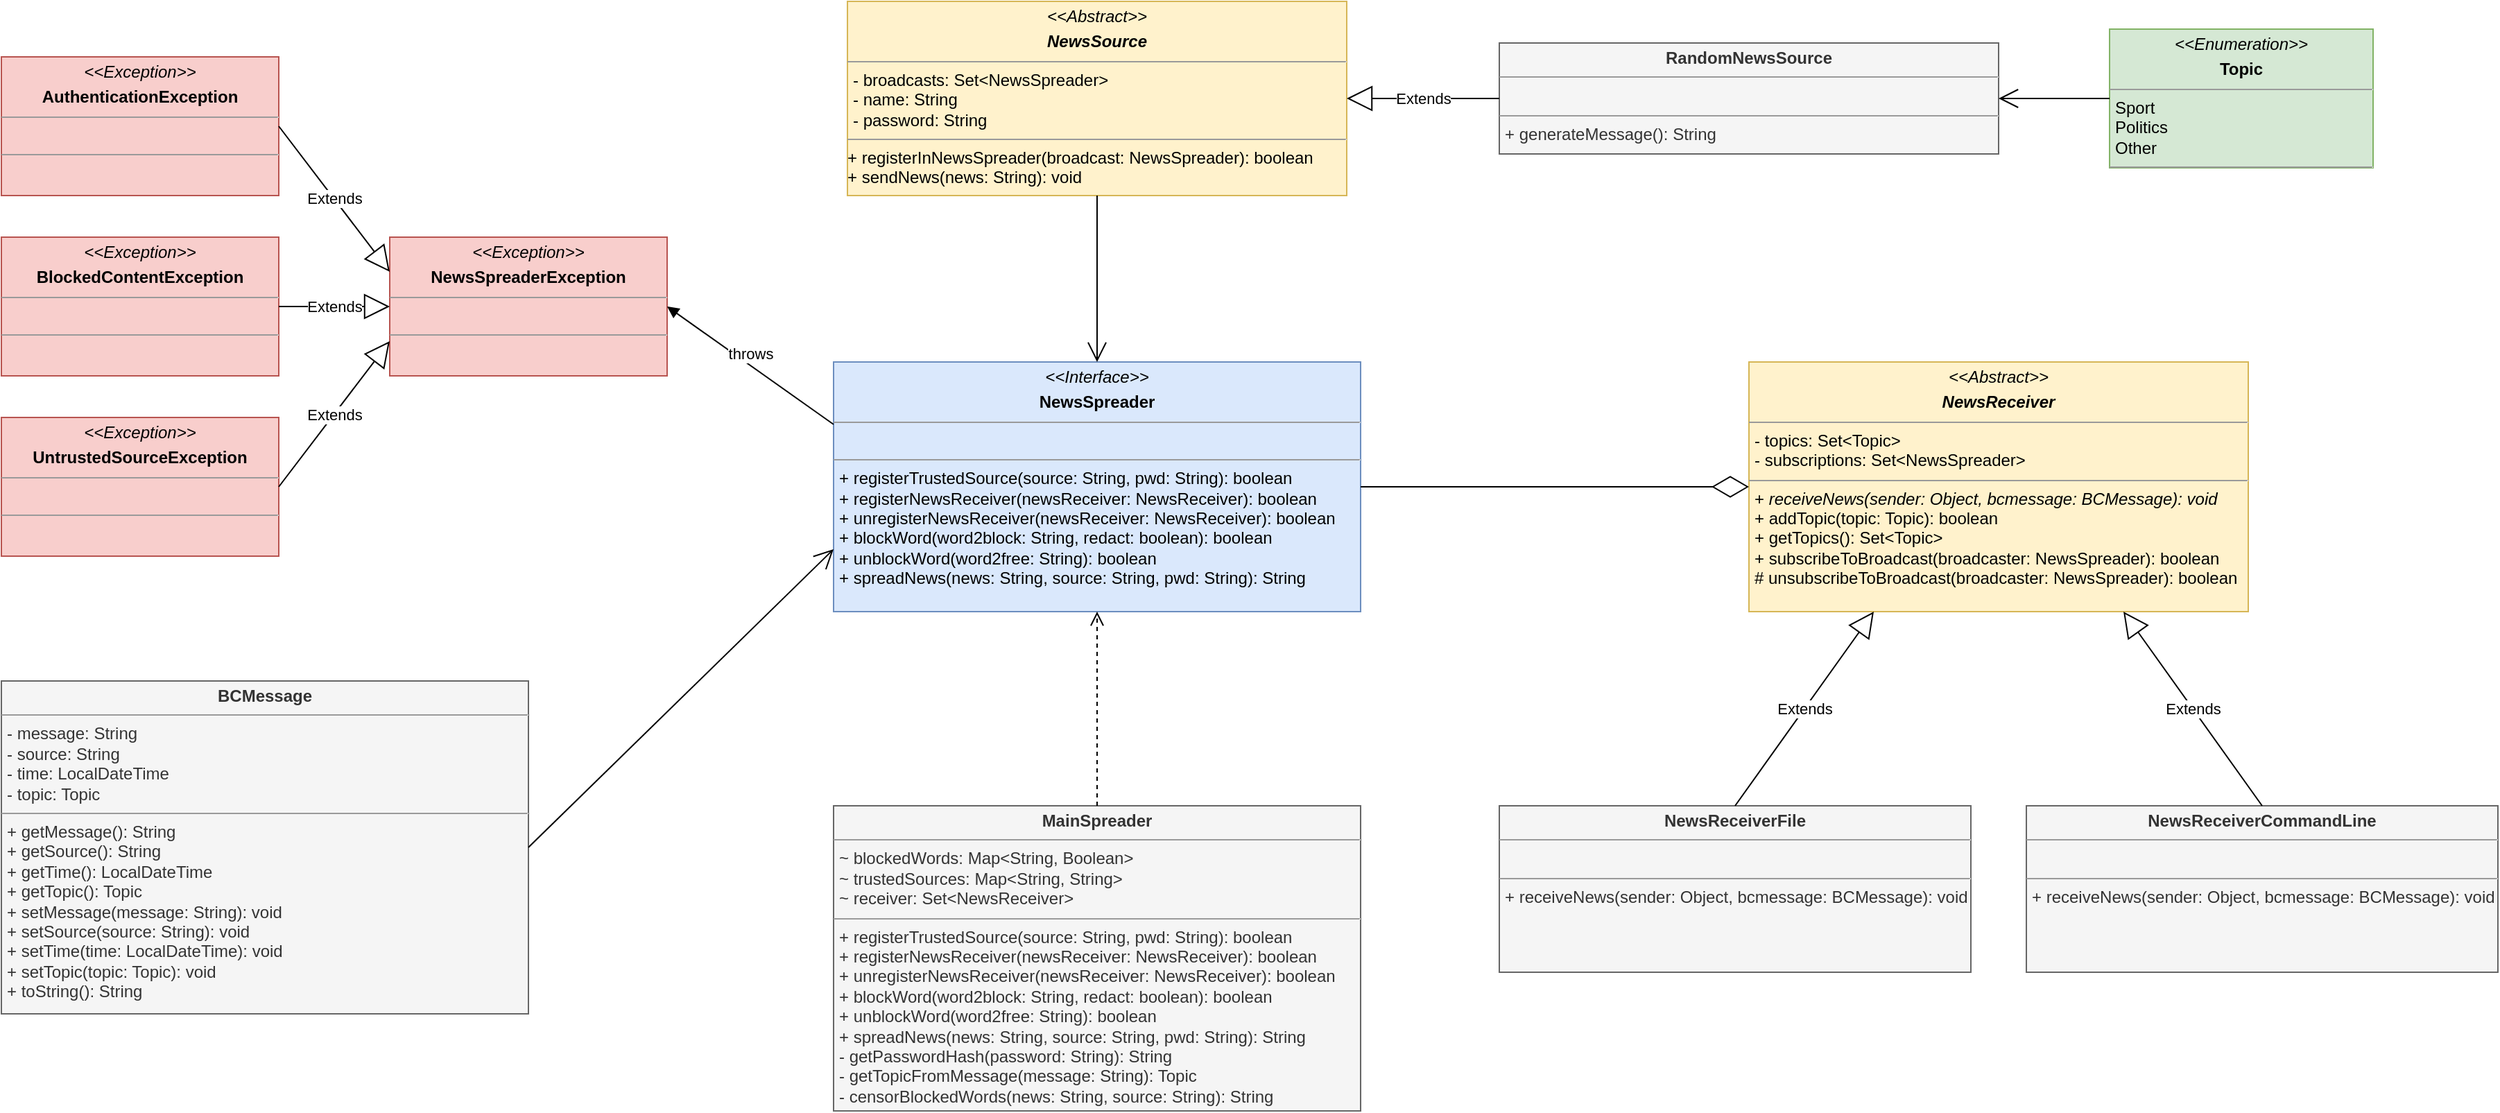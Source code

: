 <mxfile version="20.6.2" type="device"><diagram id="YLEiXNRgzwONIE2rTt8W" name="Seite-1"><mxGraphModel dx="2946" dy="1577" grid="1" gridSize="10" guides="1" tooltips="1" connect="1" arrows="1" fold="1" page="1" pageScale="1" pageWidth="3300" pageHeight="2339" math="0" shadow="0"><root><mxCell id="0"/><mxCell id="1" parent="0"/><mxCell id="IaPTf204jNRmX0KD7EbP-3" value="&lt;p style=&quot;margin:0px;margin-top:4px;text-align:center;&quot;&gt;&lt;i&gt;&amp;lt;&amp;lt;Exception&amp;gt;&amp;gt;&lt;/i&gt;&lt;/p&gt;&lt;p style=&quot;margin:0px;margin-top:4px;text-align:center;&quot;&gt;&lt;b&gt;NewsSpreaderException&lt;/b&gt;&lt;br&gt;&lt;/p&gt;&lt;hr size=&quot;1&quot;&gt;&lt;p style=&quot;margin:0px;margin-left:4px;&quot;&gt;&lt;br&gt;&lt;/p&gt;&lt;hr size=&quot;1&quot;&gt;&lt;p style=&quot;margin:0px;margin-left:4px;&quot;&gt;&lt;br&gt;&lt;/p&gt;" style="verticalAlign=top;align=left;overflow=fill;fontSize=12;fontFamily=Helvetica;html=1;fillColor=#f8cecc;strokeColor=#b85450;" parent="1" vertex="1"><mxGeometry x="480" y="560" width="200" height="100" as="geometry"/></mxCell><mxCell id="IaPTf204jNRmX0KD7EbP-4" value="&lt;p style=&quot;margin:0px;margin-top:4px;text-align:center;&quot;&gt;&lt;i&gt;&amp;lt;&amp;lt;Exception&amp;gt;&amp;gt;&lt;/i&gt;&lt;/p&gt;&lt;p style=&quot;margin:0px;margin-top:4px;text-align:center;&quot;&gt;&lt;b&gt;AuthenticationException&lt;/b&gt;&lt;br&gt;&lt;/p&gt;&lt;hr size=&quot;1&quot;&gt;&lt;p style=&quot;margin:0px;margin-left:4px;&quot;&gt;&lt;br&gt;&lt;/p&gt;&lt;hr size=&quot;1&quot;&gt;&lt;p style=&quot;margin:0px;margin-left:4px;&quot;&gt;&lt;br&gt;&lt;/p&gt;" style="verticalAlign=top;align=left;overflow=fill;fontSize=12;fontFamily=Helvetica;html=1;fillColor=#f8cecc;strokeColor=#b85450;" parent="1" vertex="1"><mxGeometry x="200" y="430" width="200" height="100" as="geometry"/></mxCell><mxCell id="IaPTf204jNRmX0KD7EbP-5" value="&lt;p style=&quot;margin:0px;margin-top:4px;text-align:center;&quot;&gt;&lt;i&gt;&amp;lt;&amp;lt;Exception&amp;gt;&amp;gt;&lt;/i&gt;&lt;/p&gt;&lt;p style=&quot;margin:0px;margin-top:4px;text-align:center;&quot;&gt;&lt;b&gt;BlockedContentException&lt;/b&gt;&lt;br&gt;&lt;/p&gt;&lt;hr size=&quot;1&quot;&gt;&lt;p style=&quot;margin:0px;margin-left:4px;&quot;&gt;&lt;br&gt;&lt;/p&gt;&lt;hr size=&quot;1&quot;&gt;&lt;p style=&quot;margin:0px;margin-left:4px;&quot;&gt;&lt;br&gt;&lt;/p&gt;" style="verticalAlign=top;align=left;overflow=fill;fontSize=12;fontFamily=Helvetica;html=1;fillColor=#f8cecc;strokeColor=#b85450;" parent="1" vertex="1"><mxGeometry x="200" y="560" width="200" height="100" as="geometry"/></mxCell><mxCell id="IaPTf204jNRmX0KD7EbP-6" value="&lt;p style=&quot;margin:0px;margin-top:4px;text-align:center;&quot;&gt;&lt;i&gt;&amp;lt;&amp;lt;Exception&amp;gt;&amp;gt;&lt;/i&gt;&lt;/p&gt;&lt;p style=&quot;margin:0px;margin-top:4px;text-align:center;&quot;&gt;&lt;b&gt;UntrustedSourceException&lt;/b&gt;&lt;br&gt;&lt;/p&gt;&lt;hr size=&quot;1&quot;&gt;&lt;p style=&quot;margin:0px;margin-left:4px;&quot;&gt;&lt;br&gt;&lt;/p&gt;&lt;hr size=&quot;1&quot;&gt;&lt;p style=&quot;margin:0px;margin-left:4px;&quot;&gt;&lt;br&gt;&lt;/p&gt;" style="verticalAlign=top;align=left;overflow=fill;fontSize=12;fontFamily=Helvetica;html=1;fillColor=#f8cecc;strokeColor=#b85450;" parent="1" vertex="1"><mxGeometry x="200" y="690" width="200" height="100" as="geometry"/></mxCell><mxCell id="IaPTf204jNRmX0KD7EbP-7" value="Extends" style="endArrow=block;endSize=16;endFill=0;html=1;rounded=0;exitX=1;exitY=0.5;exitDx=0;exitDy=0;entryX=0;entryY=0.25;entryDx=0;entryDy=0;" parent="1" source="IaPTf204jNRmX0KD7EbP-4" target="IaPTf204jNRmX0KD7EbP-3" edge="1"><mxGeometry width="160" relative="1" as="geometry"><mxPoint x="310" y="950" as="sourcePoint"/><mxPoint x="470" y="950" as="targetPoint"/></mxGeometry></mxCell><mxCell id="IaPTf204jNRmX0KD7EbP-8" value="Extends" style="endArrow=block;endSize=16;endFill=0;html=1;rounded=0;exitX=1;exitY=0.5;exitDx=0;exitDy=0;entryX=0;entryY=0.75;entryDx=0;entryDy=0;" parent="1" source="IaPTf204jNRmX0KD7EbP-6" target="IaPTf204jNRmX0KD7EbP-3" edge="1"><mxGeometry width="160" relative="1" as="geometry"><mxPoint x="300" y="1000" as="sourcePoint"/><mxPoint x="490" y="940" as="targetPoint"/></mxGeometry></mxCell><mxCell id="IaPTf204jNRmX0KD7EbP-9" value="Extends" style="endArrow=block;endSize=16;endFill=0;html=1;rounded=0;exitX=1;exitY=0.5;exitDx=0;exitDy=0;entryX=0;entryY=0.5;entryDx=0;entryDy=0;" parent="1" source="IaPTf204jNRmX0KD7EbP-5" target="IaPTf204jNRmX0KD7EbP-3" edge="1"><mxGeometry width="160" relative="1" as="geometry"><mxPoint x="780.0" y="1000" as="sourcePoint"/><mxPoint x="590" y="940" as="targetPoint"/></mxGeometry></mxCell><mxCell id="IaPTf204jNRmX0KD7EbP-10" value="&lt;p style=&quot;margin:0px;margin-top:4px;text-align:center;&quot;&gt;&lt;i&gt;&amp;lt;&amp;lt;Abstract&amp;gt;&amp;gt;&lt;br&gt;&lt;/i&gt;&lt;/p&gt;&lt;p style=&quot;margin:0px;margin-top:4px;text-align:center;&quot;&gt;&lt;i&gt;&lt;b&gt;NewsReceiver&lt;/b&gt;&lt;br&gt;&lt;/i&gt;&lt;/p&gt;&lt;hr size=&quot;1&quot;&gt;&lt;p style=&quot;margin:0px;margin-left:4px;&quot;&gt;- topics: Set&amp;lt;Topic&amp;gt;&lt;/p&gt;&lt;p style=&quot;margin:0px;margin-left:4px;&quot;&gt;- subscriptions: Set&amp;lt;NewsSpreader&amp;gt;&lt;br&gt;&lt;/p&gt;&lt;hr size=&quot;1&quot;&gt;&lt;p style=&quot;margin:0px;margin-left:4px;&quot;&gt;+ &lt;i&gt;receiveNews(sender: Object, bcmessage: BCMessage): void&lt;br&gt;&lt;/i&gt;&lt;/p&gt;&lt;p style=&quot;margin:0px;margin-left:4px;&quot;&gt;+ addTopic(topic: Topic): boolean&lt;/p&gt;&lt;p style=&quot;margin:0px;margin-left:4px;&quot;&gt;+ getTopics(): Set&amp;lt;Topic&amp;gt;&lt;/p&gt;&lt;p style=&quot;margin:0px;margin-left:4px;&quot;&gt;+ subscribeToBroadcast(broadcaster: NewsSpreader): boolean&lt;/p&gt;&lt;p style=&quot;margin:0px;margin-left:4px;&quot;&gt;# unsubscribeToBroadcast(broadcaster: NewsSpreader): boolean&lt;br&gt;&lt;/p&gt;" style="verticalAlign=top;align=left;overflow=fill;fontSize=12;fontFamily=Helvetica;html=1;fillColor=#fff2cc;strokeColor=#d6b656;" parent="1" vertex="1"><mxGeometry x="1460" y="650" width="360" height="180" as="geometry"/></mxCell><mxCell id="IaPTf204jNRmX0KD7EbP-11" value="&lt;p style=&quot;margin:0px;margin-top:4px;text-align:center;&quot;&gt;&lt;b&gt;NewsReceiverFile&lt;/b&gt;&lt;/p&gt;&lt;hr size=&quot;1&quot;&gt;&lt;p style=&quot;margin:0px;margin-left:4px;&quot;&gt;&lt;br&gt;&lt;/p&gt;&lt;hr size=&quot;1&quot;&gt;&lt;p style=&quot;margin:0px;margin-left:4px;&quot;&gt;+ receiveNews(sender: Object, bcmessage: BCMessage): void&lt;br&gt;&lt;/p&gt;" style="verticalAlign=top;align=left;overflow=fill;fontSize=12;fontFamily=Helvetica;html=1;fillColor=#f5f5f5;fontColor=#333333;strokeColor=#666666;" parent="1" vertex="1"><mxGeometry x="1280" y="970" width="340" height="120" as="geometry"/></mxCell><mxCell id="IaPTf204jNRmX0KD7EbP-12" value="Extends" style="endArrow=block;endSize=16;endFill=0;html=1;rounded=0;exitX=0.5;exitY=0;exitDx=0;exitDy=0;entryX=0.25;entryY=1;entryDx=0;entryDy=0;" parent="1" source="IaPTf204jNRmX0KD7EbP-11" target="IaPTf204jNRmX0KD7EbP-10" edge="1"><mxGeometry width="160" relative="1" as="geometry"><mxPoint x="1190" y="960" as="sourcePoint"/><mxPoint x="1000" y="880" as="targetPoint"/></mxGeometry></mxCell><mxCell id="IaPTf204jNRmX0KD7EbP-13" value="&lt;p style=&quot;margin:0px;margin-top:4px;text-align:center;&quot;&gt;&lt;b&gt;NewsReceiverCommandLine&lt;/b&gt;&lt;/p&gt;&lt;hr size=&quot;1&quot;&gt;&lt;p style=&quot;margin:0px;margin-left:4px;&quot;&gt;&lt;br&gt;&lt;/p&gt;&lt;hr size=&quot;1&quot;&gt;&lt;p style=&quot;margin:0px;margin-left:4px;&quot;&gt;+ receiveNews(sender: Object, bcmessage: BCMessage): void&lt;br&gt;&lt;/p&gt;" style="verticalAlign=top;align=left;overflow=fill;fontSize=12;fontFamily=Helvetica;html=1;fillColor=#f5f5f5;fontColor=#333333;strokeColor=#666666;" parent="1" vertex="1"><mxGeometry x="1660" y="970" width="340" height="120" as="geometry"/></mxCell><mxCell id="IaPTf204jNRmX0KD7EbP-14" value="Extends" style="endArrow=block;endSize=16;endFill=0;html=1;rounded=0;exitX=0.5;exitY=0;exitDx=0;exitDy=0;entryX=0.75;entryY=1;entryDx=0;entryDy=0;" parent="1" source="IaPTf204jNRmX0KD7EbP-13" target="IaPTf204jNRmX0KD7EbP-10" edge="1"><mxGeometry width="160" relative="1" as="geometry"><mxPoint x="740" y="260" as="sourcePoint"/><mxPoint x="855" y="330" as="targetPoint"/></mxGeometry></mxCell><mxCell id="IaPTf204jNRmX0KD7EbP-15" value="&lt;p style=&quot;margin:0px;margin-top:4px;text-align:center;&quot;&gt;&lt;i&gt;&amp;lt;&amp;lt;Interface&amp;gt;&amp;gt;&lt;/i&gt;&lt;/p&gt;&lt;p style=&quot;margin:0px;margin-top:4px;text-align:center;&quot;&gt;&lt;b&gt;NewsSpreader&lt;/b&gt;&lt;br&gt;&lt;/p&gt;&lt;hr size=&quot;1&quot;&gt;&lt;p style=&quot;margin:0px;margin-left:4px;&quot;&gt;&lt;br&gt;&lt;/p&gt;&lt;hr size=&quot;1&quot;&gt;&lt;p style=&quot;margin:0px;margin-left:4px;&quot;&gt;+ registerTrustedSource(source: String, pwd: String): boolean&lt;br&gt;&lt;/p&gt;&lt;p style=&quot;margin:0px;margin-left:4px;&quot;&gt;+ registerNewsReceiver(newsReceiver: NewsReceiver): boolean&lt;br&gt;&lt;/p&gt;&lt;p style=&quot;margin:0px;margin-left:4px;&quot;&gt;+ &lt;span class=&quot;pl-en&quot;&gt;&lt;span data-hydro-click-hmac=&quot;a3dc86714ea401ddf6a93ef45a2dc819f63d2506687641765a4083d3095e6c08&quot; data-hydro-click=&quot;{&amp;quot;event_type&amp;quot;:&amp;quot;code_navigation.click_on_symbol&amp;quot;,&amp;quot;payload&amp;quot;:{&amp;quot;action&amp;quot;:&amp;quot;click_on_symbol&amp;quot;,&amp;quot;repository_id&amp;quot;:570232512,&amp;quot;ref&amp;quot;:&amp;quot;main&amp;quot;,&amp;quot;language&amp;quot;:&amp;quot;Java&amp;quot;,&amp;quot;backend&amp;quot;:&amp;quot;ALEPH_FUZZY&amp;quot;,&amp;quot;code_nav_context&amp;quot;:&amp;quot;BLOB_VIEW&amp;quot;,&amp;quot;retry_backend&amp;quot;:&amp;quot;&amp;quot;,&amp;quot;cross_repo_results_included&amp;quot;:&amp;quot;CROSS_REPO_ENABLED&amp;quot;,&amp;quot;in_repo_result_count&amp;quot;:2,&amp;quot;cross_repo_result_count&amp;quot;:0,&amp;quot;originating_url&amp;quot;:&amp;quot;https://github.com/sweng-plus/a6-res-sew22-s1086240_s1054335/find-definition?q=unregisterNewsReceiver&amp;amp;blob_path=src%2Fmain%2Fjava%2Fobserver%2FNewsSpreader.java&amp;amp;ref=main&amp;amp;language=Java&amp;amp;row=29&amp;amp;col=16&amp;amp;code_nav_context=BLOB_VIEW&amp;quot;,&amp;quot;user_id&amp;quot;:63867211}}&quot; class=&quot;pl-token&quot;&gt;unregisterNewsReceiver&lt;/span&gt;&lt;/span&gt;(newsReceiver: NewsReceiver): boolean&lt;/p&gt;&lt;p style=&quot;margin:0px;margin-left:4px;&quot;&gt;+ blockWord(word2block: String, redact: boolean): boolean&lt;/p&gt;&lt;p style=&quot;margin:0px;margin-left:4px;&quot;&gt;+ unblockWord(word2free: String): boolean&lt;/p&gt;&lt;p style=&quot;margin:0px;margin-left:4px;&quot;&gt;+ spreadNews(news: String, source: String, pwd: String): String&lt;br&gt;&lt;/p&gt;" style="verticalAlign=top;align=left;overflow=fill;fontSize=12;fontFamily=Helvetica;html=1;fillColor=#dae8fc;strokeColor=#6c8ebf;" parent="1" vertex="1"><mxGeometry x="800" y="650" width="380" height="180" as="geometry"/></mxCell><mxCell id="IaPTf204jNRmX0KD7EbP-16" value="&lt;p style=&quot;margin:0px;margin-top:4px;text-align:center;&quot;&gt;&lt;b&gt;MainSpreader&lt;/b&gt;&lt;/p&gt;&lt;hr size=&quot;1&quot;&gt;&lt;p style=&quot;margin:0px;margin-left:4px;&quot;&gt;~ blockedWords: Map&amp;lt;String, Boolean&amp;gt;&lt;/p&gt;&lt;p style=&quot;margin:0px;margin-left:4px;&quot;&gt;~ trustedSources: Map&amp;lt;String, String&amp;gt;&lt;/p&gt;&lt;p style=&quot;margin:0px;margin-left:4px;&quot;&gt;~ receiver: Set&amp;lt;NewsReceiver&amp;gt;&lt;br&gt;&lt;/p&gt;&lt;hr size=&quot;1&quot;&gt;&lt;p style=&quot;margin:0px;margin-left:4px;&quot;&gt;+ registerTrustedSource(source: String, pwd: String): boolean&lt;/p&gt;&lt;p style=&quot;margin:0px;margin-left:4px;&quot;&gt;+ registerNewsReceiver(newsReceiver: NewsReceiver): boolean&lt;br&gt;&lt;/p&gt;&lt;p style=&quot;margin:0px;margin-left:4px;&quot;&gt;+ &lt;span class=&quot;pl-en&quot;&gt;&lt;span data-hydro-click-hmac=&quot;a3dc86714ea401ddf6a93ef45a2dc819f63d2506687641765a4083d3095e6c08&quot; data-hydro-click=&quot;{&amp;quot;event_type&amp;quot;:&amp;quot;code_navigation.click_on_symbol&amp;quot;,&amp;quot;payload&amp;quot;:{&amp;quot;action&amp;quot;:&amp;quot;click_on_symbol&amp;quot;,&amp;quot;repository_id&amp;quot;:570232512,&amp;quot;ref&amp;quot;:&amp;quot;main&amp;quot;,&amp;quot;language&amp;quot;:&amp;quot;Java&amp;quot;,&amp;quot;backend&amp;quot;:&amp;quot;ALEPH_FUZZY&amp;quot;,&amp;quot;code_nav_context&amp;quot;:&amp;quot;BLOB_VIEW&amp;quot;,&amp;quot;retry_backend&amp;quot;:&amp;quot;&amp;quot;,&amp;quot;cross_repo_results_included&amp;quot;:&amp;quot;CROSS_REPO_ENABLED&amp;quot;,&amp;quot;in_repo_result_count&amp;quot;:2,&amp;quot;cross_repo_result_count&amp;quot;:0,&amp;quot;originating_url&amp;quot;:&amp;quot;https://github.com/sweng-plus/a6-res-sew22-s1086240_s1054335/find-definition?q=unregisterNewsReceiver&amp;amp;blob_path=src%2Fmain%2Fjava%2Fobserver%2FNewsSpreader.java&amp;amp;ref=main&amp;amp;language=Java&amp;amp;row=29&amp;amp;col=16&amp;amp;code_nav_context=BLOB_VIEW&amp;quot;,&amp;quot;user_id&amp;quot;:63867211}}&quot; class=&quot;pl-token&quot;&gt;unregisterNewsReceiver&lt;/span&gt;&lt;/span&gt;(newsReceiver: NewsReceiver): boolean&lt;/p&gt;&lt;p style=&quot;margin:0px;margin-left:4px;&quot;&gt;&lt;/p&gt;&lt;p style=&quot;margin:0px;margin-left:4px;&quot;&gt;+ blockWord(word2block: String, redact: boolean): boolean&lt;/p&gt;&lt;p style=&quot;margin:0px;margin-left:4px;&quot;&gt;+ unblockWord(word2free: String): boolean&lt;/p&gt;&lt;p style=&quot;margin:0px;margin-left:4px;&quot;&gt;&lt;/p&gt;&lt;p style=&quot;margin:0px;margin-left:4px;&quot;&gt;+ spreadNews(news: String, source: String, pwd: String): String&lt;/p&gt;&lt;p style=&quot;margin:0px;margin-left:4px;&quot;&gt;- getPasswordHash(password: String): String&lt;/p&gt;&lt;p style=&quot;margin:0px;margin-left:4px;&quot;&gt;- getTopicFromMessage(message: String): Topic&lt;/p&gt;&lt;p style=&quot;margin:0px;margin-left:4px;&quot;&gt;- censorBlockedWords(news: String, source: String): String&lt;br&gt;&lt;/p&gt;" style="verticalAlign=top;align=left;overflow=fill;fontSize=12;fontFamily=Helvetica;html=1;fillColor=#f5f5f5;fontColor=#333333;strokeColor=#666666;" parent="1" vertex="1"><mxGeometry x="800" y="970" width="380" height="220" as="geometry"/></mxCell><mxCell id="IaPTf204jNRmX0KD7EbP-19" value="" style="html=1;verticalAlign=bottom;endArrow=open;dashed=1;endSize=8;rounded=0;exitX=0.5;exitY=0;exitDx=0;exitDy=0;entryX=0.5;entryY=1;entryDx=0;entryDy=0;" parent="1" source="IaPTf204jNRmX0KD7EbP-16" target="IaPTf204jNRmX0KD7EbP-15" edge="1"><mxGeometry relative="1" as="geometry"><mxPoint x="1388" y="860" as="sourcePoint"/><mxPoint x="1308" y="860" as="targetPoint"/></mxGeometry></mxCell><mxCell id="IaPTf204jNRmX0KD7EbP-20" value="&lt;p style=&quot;margin:0px;margin-top:4px;text-align:center;&quot;&gt;&lt;i&gt;&amp;lt;&amp;lt;Enumeration&amp;gt;&amp;gt;&lt;/i&gt;&lt;b&gt;&lt;br&gt;&lt;/b&gt;&lt;/p&gt;&lt;p style=&quot;margin:0px;margin-top:4px;text-align:center;&quot;&gt;&lt;b&gt;Topic&lt;/b&gt;&lt;br&gt;&lt;b&gt;&lt;/b&gt;&lt;/p&gt;&lt;hr size=&quot;1&quot;&gt;&lt;p style=&quot;margin:0px;margin-left:4px;&quot;&gt;Sport&lt;/p&gt;&lt;p style=&quot;margin:0px;margin-left:4px;&quot;&gt;Politics&lt;/p&gt;&lt;p style=&quot;margin:0px;margin-left:4px;&quot;&gt;Other&lt;br&gt;&lt;/p&gt;&lt;hr size=&quot;1&quot;&gt;" style="verticalAlign=top;align=left;overflow=fill;fontSize=12;fontFamily=Helvetica;html=1;fillColor=#d5e8d4;strokeColor=#82b366;" parent="1" vertex="1"><mxGeometry x="1720" y="410" width="190" height="100" as="geometry"/></mxCell><mxCell id="IaPTf204jNRmX0KD7EbP-21" value="&lt;p style=&quot;margin:0px;margin-top:4px;text-align:center;&quot;&gt;&lt;b&gt;BCMessage&lt;/b&gt;&lt;/p&gt;&lt;hr size=&quot;1&quot;&gt;&lt;p style=&quot;margin:0px;margin-left:4px;&quot;&gt;- message: String&lt;/p&gt;&lt;p style=&quot;margin:0px;margin-left:4px;&quot;&gt;- source: String&lt;/p&gt;&lt;p style=&quot;margin:0px;margin-left:4px;&quot;&gt;- time: LocalDateTime&lt;/p&gt;&lt;p style=&quot;margin:0px;margin-left:4px;&quot;&gt;- topic: Topic&lt;br&gt;&lt;/p&gt;&lt;hr size=&quot;1&quot;&gt;&lt;p style=&quot;margin:0px;margin-left:4px;&quot;&gt;+ getMessage(): String&lt;/p&gt;&lt;p style=&quot;margin:0px;margin-left:4px;&quot;&gt;+ getSource(): String&lt;/p&gt;&lt;p style=&quot;margin:0px;margin-left:4px;&quot;&gt;+ getTime(): LocalDateTime&lt;/p&gt;&lt;p style=&quot;margin:0px;margin-left:4px;&quot;&gt;+ getTopic(): Topic&lt;/p&gt;&lt;p style=&quot;margin:0px;margin-left:4px;&quot;&gt;+ setMessage(message: String): void&lt;/p&gt;&lt;p style=&quot;margin:0px;margin-left:4px;&quot;&gt;+ setSource(source: String): void&lt;/p&gt;&lt;p style=&quot;margin:0px;margin-left:4px;&quot;&gt;+ setTime(time: LocalDateTime): void&lt;/p&gt;&lt;p style=&quot;margin:0px;margin-left:4px;&quot;&gt;+ setTopic(topic: Topic): void&lt;/p&gt;&lt;p style=&quot;margin:0px;margin-left:4px;&quot;&gt;+ toString(): String&lt;br&gt;&lt;/p&gt;" style="verticalAlign=top;align=left;overflow=fill;fontSize=12;fontFamily=Helvetica;html=1;fillColor=#f5f5f5;fontColor=#333333;strokeColor=#666666;" parent="1" vertex="1"><mxGeometry x="200" y="880" width="380" height="240" as="geometry"/></mxCell><mxCell id="IaPTf204jNRmX0KD7EbP-22" value="&lt;p style=&quot;margin:0px;margin-top:4px;text-align:center;&quot;&gt;&lt;i&gt;&amp;lt;&amp;lt;Abstract&amp;gt;&amp;gt;&lt;br&gt;&lt;/i&gt;&lt;/p&gt;&lt;p style=&quot;margin:0px;margin-top:4px;text-align:center;&quot;&gt;&lt;i&gt;&lt;b&gt;NewsSource&lt;/b&gt;&lt;br&gt;&lt;/i&gt;&lt;/p&gt;&lt;hr size=&quot;1&quot;&gt;&lt;p style=&quot;margin:0px;margin-left:4px;&quot;&gt;- broadcasts: Set&amp;lt;NewsSpreader&amp;gt;&lt;/p&gt;&lt;p style=&quot;margin:0px;margin-left:4px;&quot;&gt;- name: String&lt;/p&gt;&lt;p style=&quot;margin:0px;margin-left:4px;&quot;&gt;- password: String&lt;br&gt;&lt;/p&gt;&lt;hr size=&quot;1&quot;&gt;&lt;div&gt;+ registerInNewsSpreader(broadcast: NewsSpreader): boolean&lt;/div&gt;&lt;div&gt;+ sendNews(news: String): void&lt;br&gt;&lt;/div&gt;" style="verticalAlign=top;align=left;overflow=fill;fontSize=12;fontFamily=Helvetica;html=1;fillColor=#fff2cc;strokeColor=#d6b656;" parent="1" vertex="1"><mxGeometry x="810" y="390" width="360" height="140" as="geometry"/></mxCell><mxCell id="IaPTf204jNRmX0KD7EbP-23" value="&lt;p style=&quot;margin:0px;margin-top:4px;text-align:center;&quot;&gt;&lt;b&gt;RandomNewsSource&lt;/b&gt;&lt;/p&gt;&lt;hr size=&quot;1&quot;&gt;&lt;p style=&quot;margin:0px;margin-left:4px;&quot;&gt;&lt;br&gt;&lt;/p&gt;&lt;hr size=&quot;1&quot;&gt;&lt;p style=&quot;margin:0px;margin-left:4px;&quot;&gt;+ generateMessage(): String&lt;br&gt;&lt;/p&gt;" style="verticalAlign=top;align=left;overflow=fill;fontSize=12;fontFamily=Helvetica;html=1;fillColor=#f5f5f5;fontColor=#333333;strokeColor=#666666;" parent="1" vertex="1"><mxGeometry x="1280" y="420" width="360" height="80" as="geometry"/></mxCell><mxCell id="IaPTf204jNRmX0KD7EbP-24" value="Extends" style="endArrow=block;endSize=16;endFill=0;html=1;rounded=0;exitX=0;exitY=0.5;exitDx=0;exitDy=0;" parent="1" source="IaPTf204jNRmX0KD7EbP-23" target="IaPTf204jNRmX0KD7EbP-22" edge="1"><mxGeometry width="160" relative="1" as="geometry"><mxPoint x="710" y="460" as="sourcePoint"/><mxPoint x="2470" y="165" as="targetPoint"/></mxGeometry></mxCell><mxCell id="IaPTf204jNRmX0KD7EbP-26" value="" style="endArrow=diamondThin;endFill=0;endSize=24;html=1;rounded=0;exitX=1;exitY=0.5;exitDx=0;exitDy=0;entryX=0;entryY=0.5;entryDx=0;entryDy=0;" parent="1" source="IaPTf204jNRmX0KD7EbP-15" target="IaPTf204jNRmX0KD7EbP-10" edge="1"><mxGeometry width="160" relative="1" as="geometry"><mxPoint x="1560" y="720" as="sourcePoint"/><mxPoint x="1230" y="720" as="targetPoint"/></mxGeometry></mxCell><mxCell id="IaPTf204jNRmX0KD7EbP-30" value="" style="endArrow=open;endFill=1;endSize=12;html=1;rounded=0;exitX=0;exitY=0.5;exitDx=0;exitDy=0;entryX=1;entryY=0.5;entryDx=0;entryDy=0;" parent="1" source="IaPTf204jNRmX0KD7EbP-20" target="IaPTf204jNRmX0KD7EbP-23" edge="1"><mxGeometry width="160" relative="1" as="geometry"><mxPoint x="380" y="1380" as="sourcePoint"/><mxPoint x="370" y="1340" as="targetPoint"/></mxGeometry></mxCell><mxCell id="IaPTf204jNRmX0KD7EbP-31" value="throws" style="html=1;verticalAlign=bottom;endArrow=block;rounded=0;exitX=0;exitY=0.25;exitDx=0;exitDy=0;entryX=1;entryY=0.5;entryDx=0;entryDy=0;" parent="1" source="IaPTf204jNRmX0KD7EbP-15" target="IaPTf204jNRmX0KD7EbP-3" edge="1"><mxGeometry width="80" relative="1" as="geometry"><mxPoint x="380" y="1240" as="sourcePoint"/><mxPoint x="460" y="1240" as="targetPoint"/></mxGeometry></mxCell><mxCell id="IaPTf204jNRmX0KD7EbP-32" value="" style="endArrow=open;endFill=1;endSize=12;html=1;rounded=0;exitX=0.5;exitY=1;exitDx=0;exitDy=0;entryX=0.5;entryY=0;entryDx=0;entryDy=0;" parent="1" source="IaPTf204jNRmX0KD7EbP-22" target="IaPTf204jNRmX0KD7EbP-15" edge="1"><mxGeometry width="160" relative="1" as="geometry"><mxPoint x="630" y="620" as="sourcePoint"/><mxPoint x="790" y="620" as="targetPoint"/></mxGeometry></mxCell><mxCell id="IaPTf204jNRmX0KD7EbP-33" value="" style="endArrow=open;endFill=1;endSize=12;html=1;rounded=0;entryX=0;entryY=0.75;entryDx=0;entryDy=0;exitX=1;exitY=0.5;exitDx=0;exitDy=0;" parent="1" source="IaPTf204jNRmX0KD7EbP-21" target="IaPTf204jNRmX0KD7EbP-15" edge="1"><mxGeometry width="160" relative="1" as="geometry"><mxPoint x="2110" y="740" as="sourcePoint"/><mxPoint x="1750" y="330" as="targetPoint"/></mxGeometry></mxCell></root></mxGraphModel></diagram></mxfile>